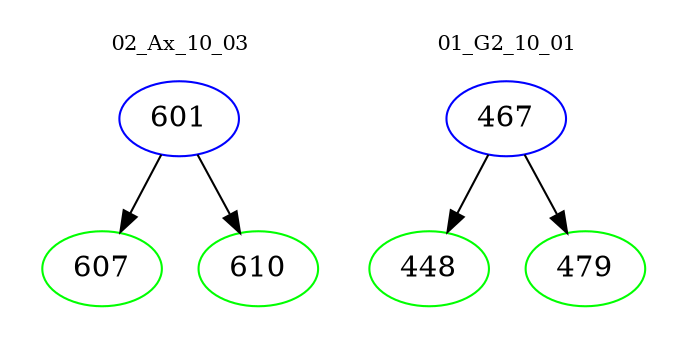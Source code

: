 digraph{
subgraph cluster_0 {
color = white
label = "02_Ax_10_03";
fontsize=10;
T0_601 [label="601", color="blue"]
T0_601 -> T0_607 [color="black"]
T0_607 [label="607", color="green"]
T0_601 -> T0_610 [color="black"]
T0_610 [label="610", color="green"]
}
subgraph cluster_1 {
color = white
label = "01_G2_10_01";
fontsize=10;
T1_467 [label="467", color="blue"]
T1_467 -> T1_448 [color="black"]
T1_448 [label="448", color="green"]
T1_467 -> T1_479 [color="black"]
T1_479 [label="479", color="green"]
}
}
